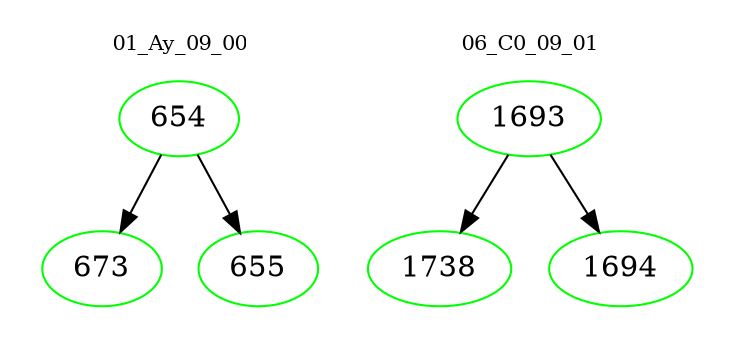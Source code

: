 digraph{
subgraph cluster_0 {
color = white
label = "01_Ay_09_00";
fontsize=10;
T0_654 [label="654", color="green"]
T0_654 -> T0_673 [color="black"]
T0_673 [label="673", color="green"]
T0_654 -> T0_655 [color="black"]
T0_655 [label="655", color="green"]
}
subgraph cluster_1 {
color = white
label = "06_C0_09_01";
fontsize=10;
T1_1693 [label="1693", color="green"]
T1_1693 -> T1_1738 [color="black"]
T1_1738 [label="1738", color="green"]
T1_1693 -> T1_1694 [color="black"]
T1_1694 [label="1694", color="green"]
}
}
